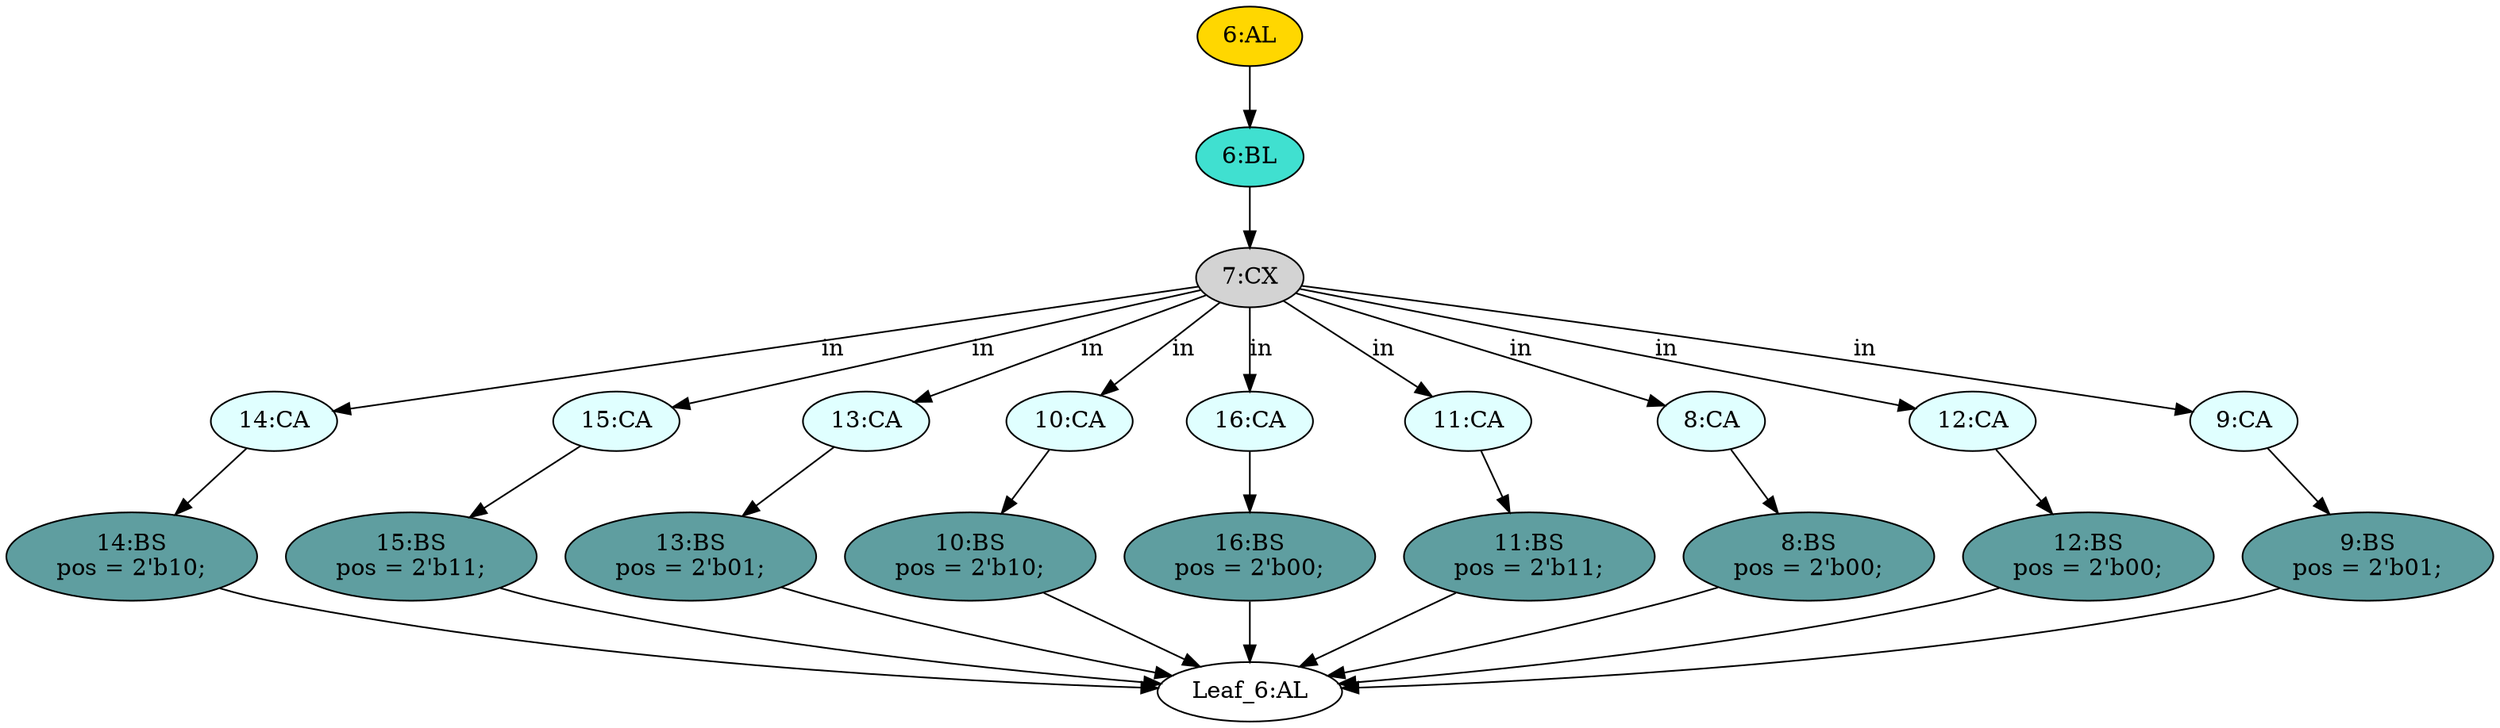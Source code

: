 strict digraph "" {
	node [label="\N"];
	"7:CX"	[ast="<pyverilog.vparser.ast.CasexStatement object at 0x7f8561d0a190>",
		fillcolor=lightgray,
		label="7:CX",
		statements="[]",
		style=filled,
		typ=CasexStatement];
	"14:CA"	[ast="<pyverilog.vparser.ast.Case object at 0x7f8561d0ae90>",
		fillcolor=lightcyan,
		label="14:CA",
		statements="[]",
		style=filled,
		typ=Case];
	"7:CX" -> "14:CA"	[cond="['in']",
		label=in,
		lineno=7];
	"15:CA"	[ast="<pyverilog.vparser.ast.Case object at 0x7f8561d0b0d0>",
		fillcolor=lightcyan,
		label="15:CA",
		statements="[]",
		style=filled,
		typ=Case];
	"7:CX" -> "15:CA"	[cond="['in']",
		label=in,
		lineno=7];
	"13:CA"	[ast="<pyverilog.vparser.ast.Case object at 0x7f8561d0ac90>",
		fillcolor=lightcyan,
		label="13:CA",
		statements="[]",
		style=filled,
		typ=Case];
	"7:CX" -> "13:CA"	[cond="['in']",
		label=in,
		lineno=7];
	"10:CA"	[ast="<pyverilog.vparser.ast.Case object at 0x7f8561d0a690>",
		fillcolor=lightcyan,
		label="10:CA",
		statements="[]",
		style=filled,
		typ=Case];
	"7:CX" -> "10:CA"	[cond="['in']",
		label=in,
		lineno=7];
	"16:CA"	[ast="<pyverilog.vparser.ast.Case object at 0x7f8561d0b2d0>",
		fillcolor=lightcyan,
		label="16:CA",
		statements="[]",
		style=filled,
		typ=Case];
	"7:CX" -> "16:CA"	[cond="['in']",
		label=in,
		lineno=7];
	"11:CA"	[ast="<pyverilog.vparser.ast.Case object at 0x7f8561d0a890>",
		fillcolor=lightcyan,
		label="11:CA",
		statements="[]",
		style=filled,
		typ=Case];
	"7:CX" -> "11:CA"	[cond="['in']",
		label=in,
		lineno=7];
	"8:CA"	[ast="<pyverilog.vparser.ast.Case object at 0x7f8561d0a2d0>",
		fillcolor=lightcyan,
		label="8:CA",
		statements="[]",
		style=filled,
		typ=Case];
	"7:CX" -> "8:CA"	[cond="['in']",
		label=in,
		lineno=7];
	"12:CA"	[ast="<pyverilog.vparser.ast.Case object at 0x7f8561d0aa90>",
		fillcolor=lightcyan,
		label="12:CA",
		statements="[]",
		style=filled,
		typ=Case];
	"7:CX" -> "12:CA"	[cond="['in']",
		label=in,
		lineno=7];
	"9:CA"	[ast="<pyverilog.vparser.ast.Case object at 0x7f8561d0a4d0>",
		fillcolor=lightcyan,
		label="9:CA",
		statements="[]",
		style=filled,
		typ=Case];
	"7:CX" -> "9:CA"	[cond="['in']",
		label=in,
		lineno=7];
	"8:BS"	[ast="<pyverilog.vparser.ast.BlockingSubstitution object at 0x7f8561d0a350>",
		fillcolor=cadetblue,
		label="8:BS
pos = 2'b00;",
		statements="[<pyverilog.vparser.ast.BlockingSubstitution object at 0x7f8561d0a350>]",
		style=filled,
		typ=BlockingSubstitution];
	"Leaf_6:AL"	[def_var="['pos']",
		label="Leaf_6:AL"];
	"8:BS" -> "Leaf_6:AL"	[cond="[]",
		lineno=None];
	"12:BS"	[ast="<pyverilog.vparser.ast.BlockingSubstitution object at 0x7f8561d0ab10>",
		fillcolor=cadetblue,
		label="12:BS
pos = 2'b00;",
		statements="[<pyverilog.vparser.ast.BlockingSubstitution object at 0x7f8561d0ab10>]",
		style=filled,
		typ=BlockingSubstitution];
	"12:BS" -> "Leaf_6:AL"	[cond="[]",
		lineno=None];
	"14:BS"	[ast="<pyverilog.vparser.ast.BlockingSubstitution object at 0x7f8561d0af10>",
		fillcolor=cadetblue,
		label="14:BS
pos = 2'b10;",
		statements="[<pyverilog.vparser.ast.BlockingSubstitution object at 0x7f8561d0af10>]",
		style=filled,
		typ=BlockingSubstitution];
	"14:CA" -> "14:BS"	[cond="[]",
		lineno=None];
	"6:AL"	[ast="<pyverilog.vparser.ast.Always object at 0x7f8561d0b450>",
		clk_sens=False,
		fillcolor=gold,
		label="6:AL",
		sens="[]",
		statements="[]",
		style=filled,
		typ=Always,
		use_var="['in']"];
	"6:BL"	[ast="<pyverilog.vparser.ast.Block object at 0x7f8561d0b550>",
		fillcolor=turquoise,
		label="6:BL",
		statements="[]",
		style=filled,
		typ=Block];
	"6:AL" -> "6:BL"	[cond="[]",
		lineno=None];
	"11:BS"	[ast="<pyverilog.vparser.ast.BlockingSubstitution object at 0x7f8561d0a910>",
		fillcolor=cadetblue,
		label="11:BS
pos = 2'b11;",
		statements="[<pyverilog.vparser.ast.BlockingSubstitution object at 0x7f8561d0a910>]",
		style=filled,
		typ=BlockingSubstitution];
	"11:BS" -> "Leaf_6:AL"	[cond="[]",
		lineno=None];
	"15:BS"	[ast="<pyverilog.vparser.ast.BlockingSubstitution object at 0x7f8561d0b150>",
		fillcolor=cadetblue,
		label="15:BS
pos = 2'b11;",
		statements="[<pyverilog.vparser.ast.BlockingSubstitution object at 0x7f8561d0b150>]",
		style=filled,
		typ=BlockingSubstitution];
	"15:CA" -> "15:BS"	[cond="[]",
		lineno=None];
	"13:BS"	[ast="<pyverilog.vparser.ast.BlockingSubstitution object at 0x7f8561d0ad10>",
		fillcolor=cadetblue,
		label="13:BS
pos = 2'b01;",
		statements="[<pyverilog.vparser.ast.BlockingSubstitution object at 0x7f8561d0ad10>]",
		style=filled,
		typ=BlockingSubstitution];
	"13:CA" -> "13:BS"	[cond="[]",
		lineno=None];
	"10:BS"	[ast="<pyverilog.vparser.ast.BlockingSubstitution object at 0x7f8561d0a710>",
		fillcolor=cadetblue,
		label="10:BS
pos = 2'b10;",
		statements="[<pyverilog.vparser.ast.BlockingSubstitution object at 0x7f8561d0a710>]",
		style=filled,
		typ=BlockingSubstitution];
	"10:CA" -> "10:BS"	[cond="[]",
		lineno=None];
	"16:BS"	[ast="<pyverilog.vparser.ast.BlockingSubstitution object at 0x7f8561d0b310>",
		fillcolor=cadetblue,
		label="16:BS
pos = 2'b00;",
		statements="[<pyverilog.vparser.ast.BlockingSubstitution object at 0x7f8561d0b310>]",
		style=filled,
		typ=BlockingSubstitution];
	"16:CA" -> "16:BS"	[cond="[]",
		lineno=None];
	"11:CA" -> "11:BS"	[cond="[]",
		lineno=None];
	"9:BS"	[ast="<pyverilog.vparser.ast.BlockingSubstitution object at 0x7f8561d0a550>",
		fillcolor=cadetblue,
		label="9:BS
pos = 2'b01;",
		statements="[<pyverilog.vparser.ast.BlockingSubstitution object at 0x7f8561d0a550>]",
		style=filled,
		typ=BlockingSubstitution];
	"9:BS" -> "Leaf_6:AL"	[cond="[]",
		lineno=None];
	"6:BL" -> "7:CX"	[cond="[]",
		lineno=None];
	"15:BS" -> "Leaf_6:AL"	[cond="[]",
		lineno=None];
	"8:CA" -> "8:BS"	[cond="[]",
		lineno=None];
	"14:BS" -> "Leaf_6:AL"	[cond="[]",
		lineno=None];
	"12:CA" -> "12:BS"	[cond="[]",
		lineno=None];
	"16:BS" -> "Leaf_6:AL"	[cond="[]",
		lineno=None];
	"10:BS" -> "Leaf_6:AL"	[cond="[]",
		lineno=None];
	"13:BS" -> "Leaf_6:AL"	[cond="[]",
		lineno=None];
	"9:CA" -> "9:BS"	[cond="[]",
		lineno=None];
}
